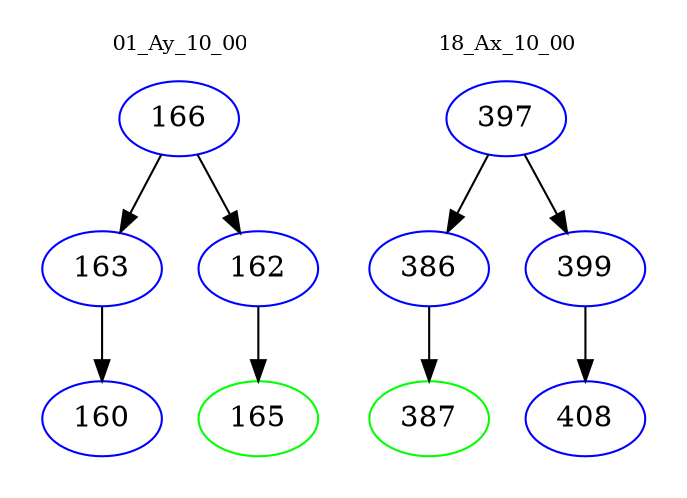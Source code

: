 digraph{
subgraph cluster_0 {
color = white
label = "01_Ay_10_00";
fontsize=10;
T0_166 [label="166", color="blue"]
T0_166 -> T0_163 [color="black"]
T0_163 [label="163", color="blue"]
T0_163 -> T0_160 [color="black"]
T0_160 [label="160", color="blue"]
T0_166 -> T0_162 [color="black"]
T0_162 [label="162", color="blue"]
T0_162 -> T0_165 [color="black"]
T0_165 [label="165", color="green"]
}
subgraph cluster_1 {
color = white
label = "18_Ax_10_00";
fontsize=10;
T1_397 [label="397", color="blue"]
T1_397 -> T1_386 [color="black"]
T1_386 [label="386", color="blue"]
T1_386 -> T1_387 [color="black"]
T1_387 [label="387", color="green"]
T1_397 -> T1_399 [color="black"]
T1_399 [label="399", color="blue"]
T1_399 -> T1_408 [color="black"]
T1_408 [label="408", color="blue"]
}
}
